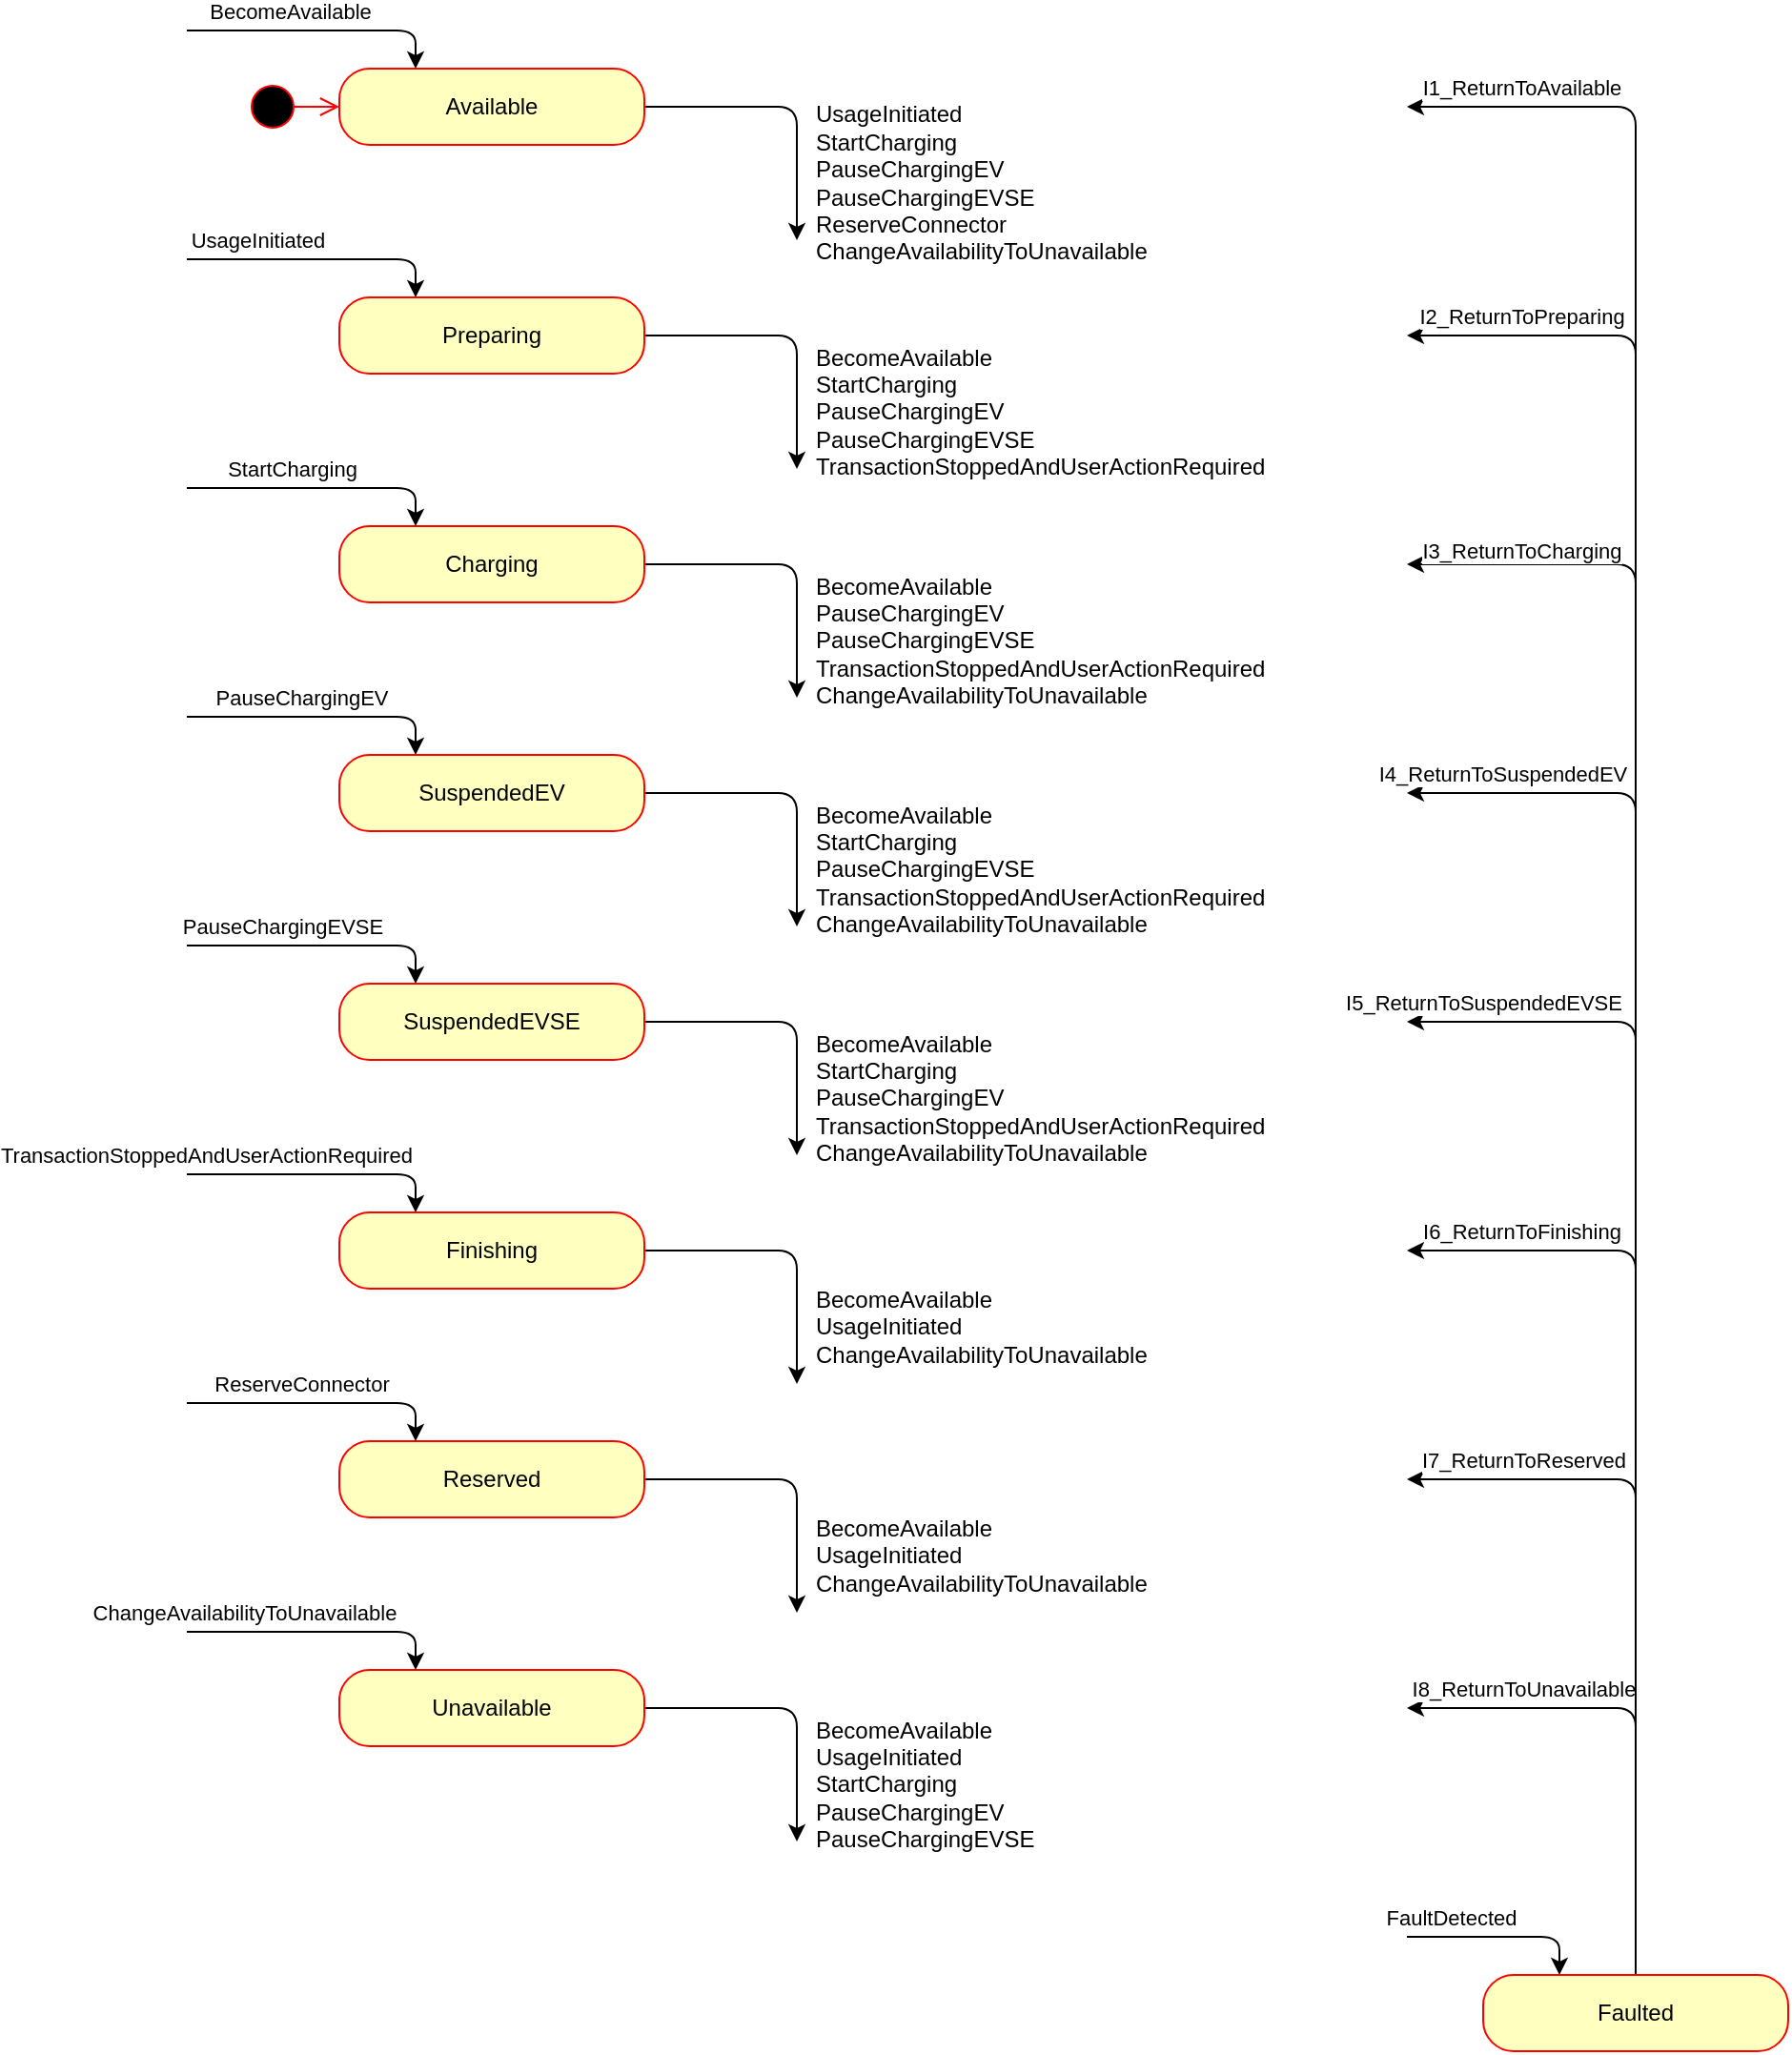 <mxfile>
    <diagram id="enTwcsW3kJKdFbbsoOIB" name="Page-1">
        <mxGraphModel dx="2808" dy="1103" grid="1" gridSize="10" guides="1" tooltips="1" connect="1" arrows="1" fold="1" page="1" pageScale="1" pageWidth="850" pageHeight="1100" math="0" shadow="0">
            <root>
                <mxCell id="0"/>
                <mxCell id="1" parent="0"/>
                <mxCell id="120" style="edgeStyle=none;html=1;entryX=0.25;entryY=0;entryDx=0;entryDy=0;" edge="1" parent="1" target="107">
                    <mxGeometry relative="1" as="geometry">
                        <mxPoint x="680" y="1260" as="sourcePoint"/>
                        <Array as="points">
                            <mxPoint x="760" y="1260"/>
                        </Array>
                    </mxGeometry>
                </mxCell>
                <mxCell id="121" value="FaultDetected" style="edgeLabel;html=1;align=center;verticalAlign=middle;resizable=0;points=[];" vertex="1" connectable="0" parent="120">
                    <mxGeometry x="0.538" relative="1" as="geometry">
                        <mxPoint x="-54" y="-10" as="offset"/>
                    </mxGeometry>
                </mxCell>
                <mxCell id="187" style="edgeStyle=none;html=1;entryX=0.25;entryY=0;entryDx=0;entryDy=0;strokeColor=#000000;" edge="1" parent="1" target="100">
                    <mxGeometry relative="1" as="geometry">
                        <mxPoint x="40" y="380" as="sourcePoint"/>
                        <Array as="points">
                            <mxPoint x="160" y="380"/>
                        </Array>
                    </mxGeometry>
                </mxCell>
                <mxCell id="188" value="UsageInitiated" style="edgeLabel;html=1;align=center;verticalAlign=middle;resizable=0;points=[];" vertex="1" connectable="0" parent="187">
                    <mxGeometry x="-0.669" y="2" relative="1" as="geometry">
                        <mxPoint x="14" y="-8" as="offset"/>
                    </mxGeometry>
                </mxCell>
                <mxCell id="200" style="edgeStyle=none;html=1;exitX=1;exitY=0.5;exitDx=0;exitDy=0;entryX=0;entryY=0.75;entryDx=0;entryDy=0;strokeColor=#000000;" edge="1" parent="1" source="7" target="199">
                    <mxGeometry relative="1" as="geometry">
                        <Array as="points">
                            <mxPoint x="360" y="300"/>
                        </Array>
                    </mxGeometry>
                </mxCell>
                <mxCell id="7" value="Available" style="rounded=1;whiteSpace=wrap;html=1;arcSize=40;fontColor=#000000;fillColor=#ffffc0;strokeColor=#ff0000;" parent="1" vertex="1">
                    <mxGeometry x="120" y="280" width="160" height="40" as="geometry"/>
                </mxCell>
                <mxCell id="9" value="" style="ellipse;html=1;shape=startState;fillColor=#000000;strokeColor=#ff0000;" parent="1" vertex="1">
                    <mxGeometry x="70" y="285" width="30" height="30" as="geometry"/>
                </mxCell>
                <mxCell id="10" value="" style="edgeStyle=orthogonalEdgeStyle;html=1;verticalAlign=bottom;endArrow=open;endSize=8;strokeColor=#ff0000;entryX=0;entryY=0.5;entryDx=0;entryDy=0;exitX=0.867;exitY=0.5;exitDx=0;exitDy=0;exitPerimeter=0;" parent="1" source="9" target="7" edge="1">
                    <mxGeometry relative="1" as="geometry">
                        <mxPoint x="210" y="330" as="targetPoint"/>
                        <mxPoint x="110" y="390" as="sourcePoint"/>
                        <Array as="points"/>
                    </mxGeometry>
                </mxCell>
                <mxCell id="133" style="edgeStyle=none;html=1;entryX=0.25;entryY=0;entryDx=0;entryDy=0;" edge="1" parent="1" target="7">
                    <mxGeometry relative="1" as="geometry">
                        <mxPoint x="40" y="260" as="sourcePoint"/>
                        <Array as="points">
                            <mxPoint x="160" y="260"/>
                        </Array>
                    </mxGeometry>
                </mxCell>
                <mxCell id="134" value="BecomeAvailable" style="edgeLabel;html=1;align=center;verticalAlign=middle;resizable=0;points=[];" vertex="1" connectable="0" parent="133">
                    <mxGeometry x="-0.308" y="-9" relative="1" as="geometry">
                        <mxPoint x="5" y="-19" as="offset"/>
                    </mxGeometry>
                </mxCell>
                <mxCell id="189" style="edgeStyle=none;html=1;entryX=0.25;entryY=0;entryDx=0;entryDy=0;strokeColor=#000000;" edge="1" parent="1" target="104">
                    <mxGeometry relative="1" as="geometry">
                        <mxPoint x="40" y="860" as="sourcePoint"/>
                        <Array as="points">
                            <mxPoint x="160" y="860"/>
                        </Array>
                    </mxGeometry>
                </mxCell>
                <mxCell id="190" value="TransactionStoppedAndUserActionRequired" style="edgeLabel;html=1;align=center;verticalAlign=middle;resizable=0;points=[];" vertex="1" connectable="0" parent="189">
                    <mxGeometry x="-0.363" relative="1" as="geometry">
                        <mxPoint x="-35" y="-10" as="offset"/>
                    </mxGeometry>
                </mxCell>
                <mxCell id="204" style="edgeStyle=none;html=1;exitX=1;exitY=0.5;exitDx=0;exitDy=0;entryX=0;entryY=0.75;entryDx=0;entryDy=0;strokeColor=#000000;spacingLeft=8;" edge="1" parent="1" source="101" target="203">
                    <mxGeometry relative="1" as="geometry">
                        <Array as="points">
                            <mxPoint x="360" y="540"/>
                        </Array>
                    </mxGeometry>
                </mxCell>
                <mxCell id="101" value="Charging" style="rounded=1;whiteSpace=wrap;html=1;arcSize=40;fontColor=#000000;fillColor=#ffffc0;strokeColor=#ff0000;" vertex="1" parent="1">
                    <mxGeometry x="120" y="520" width="160" height="40" as="geometry"/>
                </mxCell>
                <mxCell id="193" style="edgeStyle=none;html=1;entryX=0.25;entryY=0;entryDx=0;entryDy=0;strokeColor=#000000;" edge="1" parent="1" target="102">
                    <mxGeometry relative="1" as="geometry">
                        <mxPoint x="40" y="620" as="sourcePoint"/>
                        <Array as="points">
                            <mxPoint x="160" y="620"/>
                        </Array>
                    </mxGeometry>
                </mxCell>
                <mxCell id="194" value="PauseChargingEV" style="edgeLabel;html=1;align=center;verticalAlign=middle;resizable=0;points=[];" vertex="1" connectable="0" parent="193">
                    <mxGeometry x="-0.176" y="5" relative="1" as="geometry">
                        <mxPoint x="2" y="-5" as="offset"/>
                    </mxGeometry>
                </mxCell>
                <mxCell id="214" style="edgeStyle=none;html=1;exitX=1;exitY=0.5;exitDx=0;exitDy=0;entryX=0;entryY=0.75;entryDx=0;entryDy=0;strokeColor=#000000;" edge="1" parent="1" source="105" target="213">
                    <mxGeometry relative="1" as="geometry">
                        <Array as="points">
                            <mxPoint x="360" y="1020"/>
                        </Array>
                    </mxGeometry>
                </mxCell>
                <mxCell id="105" value="Reserved" style="rounded=1;whiteSpace=wrap;html=1;arcSize=40;fontColor=#000000;fillColor=#ffffc0;strokeColor=#ff0000;" vertex="1" parent="1">
                    <mxGeometry x="120" y="1000" width="160" height="40" as="geometry"/>
                </mxCell>
                <mxCell id="216" style="edgeStyle=none;html=1;exitX=1;exitY=0.5;exitDx=0;exitDy=0;entryX=0;entryY=0.75;entryDx=0;entryDy=0;strokeColor=#000000;" edge="1" parent="1" source="106" target="215">
                    <mxGeometry relative="1" as="geometry">
                        <Array as="points">
                            <mxPoint x="360" y="1140"/>
                        </Array>
                    </mxGeometry>
                </mxCell>
                <mxCell id="106" value="Unavailable" style="rounded=1;whiteSpace=wrap;html=1;arcSize=40;fontColor=#000000;fillColor=#ffffc0;strokeColor=#ff0000;" vertex="1" parent="1">
                    <mxGeometry x="120" y="1120" width="160" height="40" as="geometry"/>
                </mxCell>
                <mxCell id="217" style="edgeStyle=none;html=1;exitX=0.5;exitY=0;exitDx=0;exitDy=0;strokeColor=#000000;" edge="1" parent="1" source="107">
                    <mxGeometry relative="1" as="geometry">
                        <mxPoint x="680" y="300" as="targetPoint"/>
                        <Array as="points">
                            <mxPoint x="800" y="300"/>
                        </Array>
                    </mxGeometry>
                </mxCell>
                <mxCell id="232" value="I1_ReturnToAvailable" style="edgeLabel;html=1;align=center;verticalAlign=middle;resizable=0;points=[];" vertex="1" connectable="0" parent="217">
                    <mxGeometry x="0.952" y="-6" relative="1" as="geometry">
                        <mxPoint x="33" y="-4" as="offset"/>
                    </mxGeometry>
                </mxCell>
                <mxCell id="218" style="edgeStyle=none;html=1;exitX=0.5;exitY=0;exitDx=0;exitDy=0;strokeColor=#000000;" edge="1" parent="1" source="107">
                    <mxGeometry relative="1" as="geometry">
                        <mxPoint x="680" y="1140" as="targetPoint"/>
                        <Array as="points">
                            <mxPoint x="800" y="1140"/>
                        </Array>
                    </mxGeometry>
                </mxCell>
                <mxCell id="220" value="I8_ReturnToUnavailable" style="edgeLabel;html=1;align=center;verticalAlign=middle;resizable=0;points=[];" vertex="1" connectable="0" parent="218">
                    <mxGeometry x="0.767" y="-2" relative="1" as="geometry">
                        <mxPoint x="30" y="-8" as="offset"/>
                    </mxGeometry>
                </mxCell>
                <mxCell id="219" style="edgeStyle=none;html=1;exitX=0.5;exitY=0;exitDx=0;exitDy=0;strokeColor=#000000;" edge="1" parent="1" source="107">
                    <mxGeometry relative="1" as="geometry">
                        <mxPoint x="680" y="1020" as="targetPoint"/>
                        <Array as="points">
                            <mxPoint x="800" y="1020"/>
                        </Array>
                    </mxGeometry>
                </mxCell>
                <mxCell id="221" value="I7_ReturnToReserved" style="edgeLabel;html=1;align=center;verticalAlign=middle;resizable=0;points=[];" vertex="1" connectable="0" parent="219">
                    <mxGeometry x="0.866" y="-4" relative="1" as="geometry">
                        <mxPoint x="35" y="-6" as="offset"/>
                    </mxGeometry>
                </mxCell>
                <mxCell id="222" style="edgeStyle=none;html=1;exitX=0.5;exitY=0;exitDx=0;exitDy=0;strokeColor=#000000;" edge="1" parent="1" source="107">
                    <mxGeometry relative="1" as="geometry">
                        <mxPoint x="680" y="900" as="targetPoint"/>
                        <Array as="points">
                            <mxPoint x="800" y="900"/>
                        </Array>
                    </mxGeometry>
                </mxCell>
                <mxCell id="223" value="I6_ReturnToFinishing" style="edgeLabel;html=1;align=center;verticalAlign=middle;resizable=0;points=[];" vertex="1" connectable="0" parent="222">
                    <mxGeometry x="0.893" y="-3" relative="1" as="geometry">
                        <mxPoint x="33" y="-7" as="offset"/>
                    </mxGeometry>
                </mxCell>
                <mxCell id="224" style="edgeStyle=none;html=1;exitX=0.5;exitY=0;exitDx=0;exitDy=0;strokeColor=#000000;" edge="1" parent="1" source="107">
                    <mxGeometry relative="1" as="geometry">
                        <mxPoint x="680" y="780" as="targetPoint"/>
                        <Array as="points">
                            <mxPoint x="800" y="780"/>
                        </Array>
                    </mxGeometry>
                </mxCell>
                <mxCell id="225" value="I5_ReturnToSuspendedEVSE" style="edgeLabel;html=1;align=center;verticalAlign=middle;resizable=0;points=[];" vertex="1" connectable="0" parent="224">
                    <mxGeometry x="0.905" y="-4" relative="1" as="geometry">
                        <mxPoint x="10" y="-6" as="offset"/>
                    </mxGeometry>
                </mxCell>
                <mxCell id="226" style="edgeStyle=none;html=1;exitX=0.5;exitY=0;exitDx=0;exitDy=0;strokeColor=#000000;" edge="1" parent="1" source="107">
                    <mxGeometry relative="1" as="geometry">
                        <mxPoint x="680" y="660" as="targetPoint"/>
                        <Array as="points">
                            <mxPoint x="800" y="660"/>
                        </Array>
                    </mxGeometry>
                </mxCell>
                <mxCell id="227" value="I4_ReturnToSuspendedEV" style="edgeLabel;html=1;align=center;verticalAlign=middle;resizable=0;points=[];" vertex="1" connectable="0" parent="226">
                    <mxGeometry x="0.935" y="-1" relative="1" as="geometry">
                        <mxPoint x="26" y="-9" as="offset"/>
                    </mxGeometry>
                </mxCell>
                <mxCell id="228" style="edgeStyle=none;html=1;exitX=0.5;exitY=0;exitDx=0;exitDy=0;strokeColor=#000000;" edge="1" parent="1" source="107">
                    <mxGeometry relative="1" as="geometry">
                        <mxPoint x="680" y="540" as="targetPoint"/>
                        <Array as="points">
                            <mxPoint x="800" y="540"/>
                        </Array>
                    </mxGeometry>
                </mxCell>
                <mxCell id="229" value="I3_ReturnToCharging" style="edgeLabel;html=1;align=center;verticalAlign=middle;resizable=0;points=[];" vertex="1" connectable="0" parent="228">
                    <mxGeometry x="0.935" y="-7" relative="1" as="geometry">
                        <mxPoint x="32" as="offset"/>
                    </mxGeometry>
                </mxCell>
                <mxCell id="230" style="edgeStyle=none;html=1;exitX=0.5;exitY=0;exitDx=0;exitDy=0;strokeColor=#000000;" edge="1" parent="1" source="107">
                    <mxGeometry relative="1" as="geometry">
                        <mxPoint x="680" y="420" as="targetPoint"/>
                        <Array as="points">
                            <mxPoint x="800" y="420"/>
                        </Array>
                    </mxGeometry>
                </mxCell>
                <mxCell id="231" value="I2_ReturnToPreparing" style="edgeLabel;html=1;align=center;verticalAlign=middle;resizable=0;points=[];" vertex="1" connectable="0" parent="230">
                    <mxGeometry x="0.951" y="-2" relative="1" as="geometry">
                        <mxPoint x="36" y="-8" as="offset"/>
                    </mxGeometry>
                </mxCell>
                <mxCell id="107" value="Faulted" style="rounded=1;whiteSpace=wrap;html=1;arcSize=40;fontColor=#000000;fillColor=#ffffc0;strokeColor=#ff0000;" vertex="1" parent="1">
                    <mxGeometry x="720" y="1280" width="160" height="40" as="geometry"/>
                </mxCell>
                <mxCell id="185" style="edgeStyle=none;html=1;entryX=0.25;entryY=0;entryDx=0;entryDy=0;strokeColor=#000000;" edge="1" parent="1" target="101">
                    <mxGeometry relative="1" as="geometry">
                        <mxPoint x="40" y="500" as="sourcePoint"/>
                        <Array as="points">
                            <mxPoint x="160" y="500"/>
                        </Array>
                    </mxGeometry>
                </mxCell>
                <mxCell id="186" value="StartCharging" style="edgeLabel;html=1;align=center;verticalAlign=middle;resizable=0;points=[];" vertex="1" connectable="0" parent="185">
                    <mxGeometry x="-0.518" y="-1" relative="1" as="geometry">
                        <mxPoint x="21" y="-11" as="offset"/>
                    </mxGeometry>
                </mxCell>
                <mxCell id="202" style="edgeStyle=none;html=1;exitX=1;exitY=0.5;exitDx=0;exitDy=0;entryX=0;entryY=0.75;entryDx=0;entryDy=0;strokeColor=#000000;" edge="1" parent="1" source="100" target="201">
                    <mxGeometry relative="1" as="geometry">
                        <Array as="points">
                            <mxPoint x="360" y="420"/>
                        </Array>
                    </mxGeometry>
                </mxCell>
                <mxCell id="100" value="Preparing" style="rounded=1;whiteSpace=wrap;html=1;arcSize=40;fontColor=#000000;fillColor=#ffffc0;strokeColor=#ff0000;" vertex="1" parent="1">
                    <mxGeometry x="120" y="400" width="160" height="40" as="geometry"/>
                </mxCell>
                <mxCell id="195" style="edgeStyle=none;html=1;entryX=0.25;entryY=0;entryDx=0;entryDy=0;strokeColor=#000000;" edge="1" parent="1" target="103">
                    <mxGeometry relative="1" as="geometry">
                        <mxPoint x="40" y="740" as="sourcePoint"/>
                        <Array as="points">
                            <mxPoint x="160" y="740"/>
                        </Array>
                    </mxGeometry>
                </mxCell>
                <mxCell id="196" value="PauseChargingEVSE" style="edgeLabel;html=1;align=center;verticalAlign=middle;resizable=0;points=[];" vertex="1" connectable="0" parent="195">
                    <mxGeometry x="-0.076" relative="1" as="geometry">
                        <mxPoint x="-15" y="-10" as="offset"/>
                    </mxGeometry>
                </mxCell>
                <mxCell id="206" style="edgeStyle=none;html=1;exitX=1;exitY=0.5;exitDx=0;exitDy=0;entryX=0;entryY=0.75;entryDx=0;entryDy=0;strokeColor=#000000;" edge="1" parent="1" source="102" target="205">
                    <mxGeometry relative="1" as="geometry">
                        <Array as="points">
                            <mxPoint x="360" y="660"/>
                        </Array>
                    </mxGeometry>
                </mxCell>
                <mxCell id="102" value="SuspendedEV" style="rounded=1;whiteSpace=wrap;html=1;arcSize=40;fontColor=#000000;fillColor=#ffffc0;strokeColor=#ff0000;" vertex="1" parent="1">
                    <mxGeometry x="120" y="640" width="160" height="40" as="geometry"/>
                </mxCell>
                <mxCell id="191" style="edgeStyle=none;html=1;entryX=0.25;entryY=0;entryDx=0;entryDy=0;strokeColor=#000000;" edge="1" parent="1" target="105">
                    <mxGeometry relative="1" as="geometry">
                        <mxPoint x="40" y="980" as="sourcePoint"/>
                        <Array as="points">
                            <mxPoint x="160" y="980"/>
                        </Array>
                    </mxGeometry>
                </mxCell>
                <mxCell id="192" value="ReserveConnector" style="edgeLabel;html=1;align=center;verticalAlign=middle;resizable=0;points=[];" vertex="1" connectable="0" parent="191">
                    <mxGeometry x="-0.204" y="2" relative="1" as="geometry">
                        <mxPoint x="4" y="-8" as="offset"/>
                    </mxGeometry>
                </mxCell>
                <mxCell id="212" style="edgeStyle=none;html=1;exitX=1;exitY=0.5;exitDx=0;exitDy=0;entryX=0;entryY=0.75;entryDx=0;entryDy=0;strokeColor=#000000;" edge="1" parent="1" source="104" target="211">
                    <mxGeometry relative="1" as="geometry">
                        <Array as="points">
                            <mxPoint x="360" y="900"/>
                        </Array>
                    </mxGeometry>
                </mxCell>
                <mxCell id="104" value="Finishing" style="rounded=1;whiteSpace=wrap;html=1;arcSize=40;fontColor=#000000;fillColor=#ffffc0;strokeColor=#ff0000;" vertex="1" parent="1">
                    <mxGeometry x="120" y="880" width="160" height="40" as="geometry"/>
                </mxCell>
                <mxCell id="197" style="edgeStyle=none;html=1;entryX=0.25;entryY=0;entryDx=0;entryDy=0;strokeColor=#000000;" edge="1" parent="1" target="106">
                    <mxGeometry relative="1" as="geometry">
                        <mxPoint x="40" y="1100" as="sourcePoint"/>
                        <Array as="points">
                            <mxPoint x="160" y="1100"/>
                        </Array>
                    </mxGeometry>
                </mxCell>
                <mxCell id="198" value="ChangeAvailabilityToUnavailable" style="edgeLabel;html=1;align=center;verticalAlign=middle;resizable=0;points=[];" vertex="1" connectable="0" parent="197">
                    <mxGeometry x="-0.144" y="7" relative="1" as="geometry">
                        <mxPoint x="-30" y="-3" as="offset"/>
                    </mxGeometry>
                </mxCell>
                <mxCell id="208" style="edgeStyle=none;html=1;exitX=1;exitY=0.5;exitDx=0;exitDy=0;entryX=0;entryY=0.75;entryDx=0;entryDy=0;strokeColor=#000000;" edge="1" parent="1" source="103" target="207">
                    <mxGeometry relative="1" as="geometry">
                        <Array as="points">
                            <mxPoint x="360" y="780"/>
                        </Array>
                    </mxGeometry>
                </mxCell>
                <mxCell id="103" value="SuspendedEVSE" style="rounded=1;whiteSpace=wrap;html=1;arcSize=40;fontColor=#000000;fillColor=#ffffc0;strokeColor=#ff0000;" vertex="1" parent="1">
                    <mxGeometry x="120" y="760" width="160" height="40" as="geometry"/>
                </mxCell>
                <mxCell id="199" value="UsageInitiated&lt;br&gt;StartCharging&lt;br&gt;PauseChargingEV&lt;br&gt;PauseChargingEVSE&lt;br&gt;ReserveConnector&lt;br&gt;ChangeAvailabilityToUnavailable" style="text;html=1;strokeColor=none;fillColor=none;align=left;verticalAlign=middle;whiteSpace=wrap;rounded=0;spacingLeft=8;" vertex="1" parent="1">
                    <mxGeometry x="360" y="280" width="240" height="120" as="geometry"/>
                </mxCell>
                <mxCell id="201" value="BecomeAvailable&lt;br&gt;StartCharging&lt;br&gt;PauseChargingEV&lt;br&gt;PauseChargingEVSE&lt;br&gt;TransactionStoppedAndUserActionRequired" style="text;html=1;strokeColor=none;fillColor=none;align=left;verticalAlign=middle;whiteSpace=wrap;rounded=0;spacingLeft=8;" vertex="1" parent="1">
                    <mxGeometry x="360" y="400" width="240" height="120" as="geometry"/>
                </mxCell>
                <mxCell id="203" value="BecomeAvailable&lt;br&gt;PauseChargingEV&lt;br&gt;PauseChargingEVSE&lt;br&gt;TransactionStoppedAndUserActionRequired&lt;br&gt;ChangeAvailabilityToUnavailable" style="text;html=1;strokeColor=none;fillColor=none;align=left;verticalAlign=middle;whiteSpace=wrap;rounded=0;spacingLeft=8;" vertex="1" parent="1">
                    <mxGeometry x="360" y="520" width="240" height="120" as="geometry"/>
                </mxCell>
                <mxCell id="205" value="BecomeAvailable&lt;br&gt;StartCharging&lt;br&gt;PauseChargingEVSE&lt;br&gt;TransactionStoppedAndUserActionRequired&lt;br&gt;ChangeAvailabilityToUnavailable" style="text;html=1;strokeColor=none;fillColor=none;align=left;verticalAlign=middle;whiteSpace=wrap;rounded=0;spacingLeft=8;" vertex="1" parent="1">
                    <mxGeometry x="360" y="640" width="240" height="120" as="geometry"/>
                </mxCell>
                <mxCell id="207" value="BecomeAvailable&lt;br&gt;StartCharging&lt;br&gt;PauseChargingEV&lt;br&gt;TransactionStoppedAndUserActionRequired&lt;br&gt;ChangeAvailabilityToUnavailable" style="text;html=1;strokeColor=none;fillColor=none;align=left;verticalAlign=middle;whiteSpace=wrap;rounded=0;spacingLeft=8;" vertex="1" parent="1">
                    <mxGeometry x="360" y="760" width="260" height="120" as="geometry"/>
                </mxCell>
                <mxCell id="211" value="BecomeAvailable&lt;br&gt;UsageInitiated&lt;br&gt;ChangeAvailabilityToUnavailable" style="text;html=1;strokeColor=none;fillColor=none;align=left;verticalAlign=middle;whiteSpace=wrap;rounded=0;spacingLeft=8;" vertex="1" parent="1">
                    <mxGeometry x="360" y="880" width="260" height="120" as="geometry"/>
                </mxCell>
                <mxCell id="213" value="BecomeAvailable&lt;br&gt;UsageInitiated&lt;br&gt;ChangeAvailabilityToUnavailable" style="text;html=1;strokeColor=none;fillColor=none;align=left;verticalAlign=middle;whiteSpace=wrap;rounded=0;spacingLeft=8;" vertex="1" parent="1">
                    <mxGeometry x="360" y="1000" width="260" height="120" as="geometry"/>
                </mxCell>
                <mxCell id="215" value="BecomeAvailable&lt;br&gt;UsageInitiated&lt;br&gt;StartCharging&lt;br&gt;PauseChargingEV&lt;br&gt;PauseChargingEVSE" style="text;html=1;strokeColor=none;fillColor=none;align=left;verticalAlign=middle;whiteSpace=wrap;rounded=0;spacingLeft=8;" vertex="1" parent="1">
                    <mxGeometry x="360" y="1120" width="240" height="120" as="geometry"/>
                </mxCell>
            </root>
        </mxGraphModel>
    </diagram>
</mxfile>
